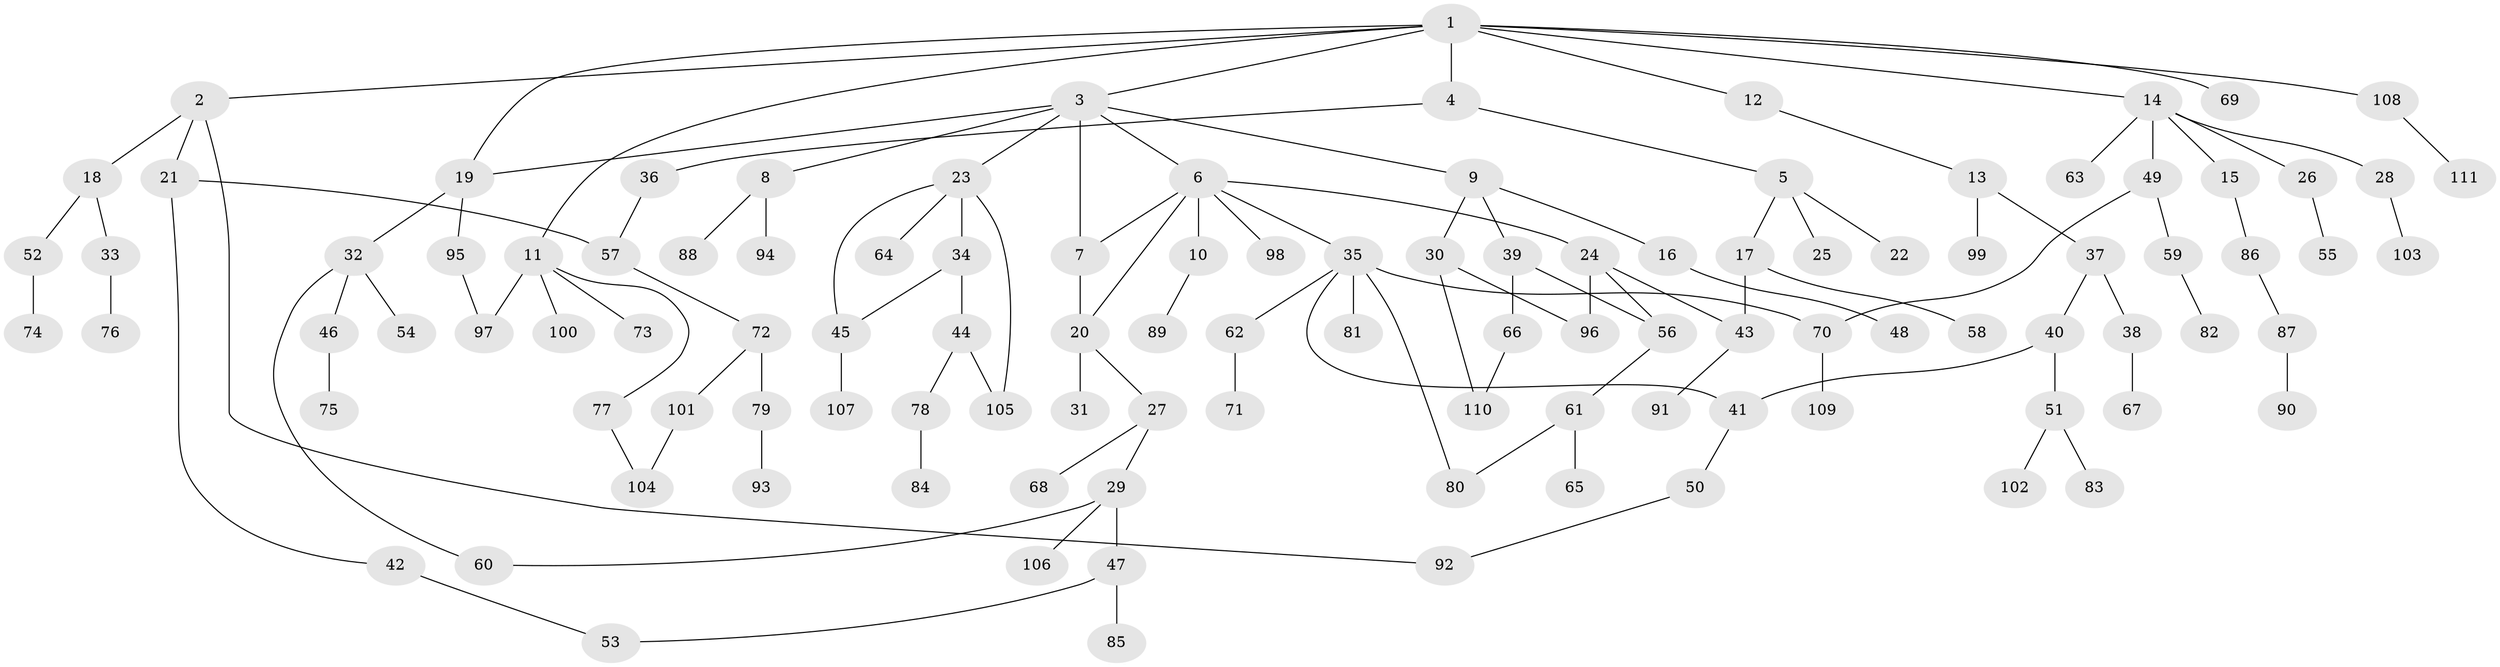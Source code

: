 // Generated by graph-tools (version 1.1) at 2025/13/03/09/25 04:13:21]
// undirected, 111 vertices, 128 edges
graph export_dot {
graph [start="1"]
  node [color=gray90,style=filled];
  1;
  2;
  3;
  4;
  5;
  6;
  7;
  8;
  9;
  10;
  11;
  12;
  13;
  14;
  15;
  16;
  17;
  18;
  19;
  20;
  21;
  22;
  23;
  24;
  25;
  26;
  27;
  28;
  29;
  30;
  31;
  32;
  33;
  34;
  35;
  36;
  37;
  38;
  39;
  40;
  41;
  42;
  43;
  44;
  45;
  46;
  47;
  48;
  49;
  50;
  51;
  52;
  53;
  54;
  55;
  56;
  57;
  58;
  59;
  60;
  61;
  62;
  63;
  64;
  65;
  66;
  67;
  68;
  69;
  70;
  71;
  72;
  73;
  74;
  75;
  76;
  77;
  78;
  79;
  80;
  81;
  82;
  83;
  84;
  85;
  86;
  87;
  88;
  89;
  90;
  91;
  92;
  93;
  94;
  95;
  96;
  97;
  98;
  99;
  100;
  101;
  102;
  103;
  104;
  105;
  106;
  107;
  108;
  109;
  110;
  111;
  1 -- 2;
  1 -- 3;
  1 -- 4;
  1 -- 11;
  1 -- 12;
  1 -- 14;
  1 -- 69;
  1 -- 108;
  1 -- 19;
  2 -- 18;
  2 -- 21;
  2 -- 92;
  3 -- 6;
  3 -- 8;
  3 -- 9;
  3 -- 19;
  3 -- 23;
  3 -- 7;
  4 -- 5;
  4 -- 36;
  5 -- 17;
  5 -- 22;
  5 -- 25;
  6 -- 7;
  6 -- 10;
  6 -- 24;
  6 -- 35;
  6 -- 98;
  6 -- 20;
  7 -- 20;
  8 -- 88;
  8 -- 94;
  9 -- 16;
  9 -- 30;
  9 -- 39;
  10 -- 89;
  11 -- 73;
  11 -- 77;
  11 -- 97;
  11 -- 100;
  12 -- 13;
  13 -- 37;
  13 -- 99;
  14 -- 15;
  14 -- 26;
  14 -- 28;
  14 -- 49;
  14 -- 63;
  15 -- 86;
  16 -- 48;
  17 -- 43;
  17 -- 58;
  18 -- 33;
  18 -- 52;
  19 -- 32;
  19 -- 95;
  20 -- 27;
  20 -- 31;
  21 -- 42;
  21 -- 57;
  23 -- 34;
  23 -- 64;
  23 -- 45;
  23 -- 105;
  24 -- 96;
  24 -- 43;
  24 -- 56;
  26 -- 55;
  27 -- 29;
  27 -- 68;
  28 -- 103;
  29 -- 47;
  29 -- 60;
  29 -- 106;
  30 -- 110;
  30 -- 96;
  32 -- 46;
  32 -- 54;
  32 -- 60;
  33 -- 76;
  34 -- 44;
  34 -- 45;
  35 -- 62;
  35 -- 70;
  35 -- 81;
  35 -- 80;
  35 -- 41;
  36 -- 57;
  37 -- 38;
  37 -- 40;
  38 -- 67;
  39 -- 56;
  39 -- 66;
  40 -- 41;
  40 -- 51;
  41 -- 50;
  42 -- 53;
  43 -- 91;
  44 -- 78;
  44 -- 105;
  45 -- 107;
  46 -- 75;
  47 -- 85;
  47 -- 53;
  49 -- 59;
  49 -- 70;
  50 -- 92;
  51 -- 83;
  51 -- 102;
  52 -- 74;
  56 -- 61;
  57 -- 72;
  59 -- 82;
  61 -- 65;
  61 -- 80;
  62 -- 71;
  66 -- 110;
  70 -- 109;
  72 -- 79;
  72 -- 101;
  77 -- 104;
  78 -- 84;
  79 -- 93;
  86 -- 87;
  87 -- 90;
  95 -- 97;
  101 -- 104;
  108 -- 111;
}
